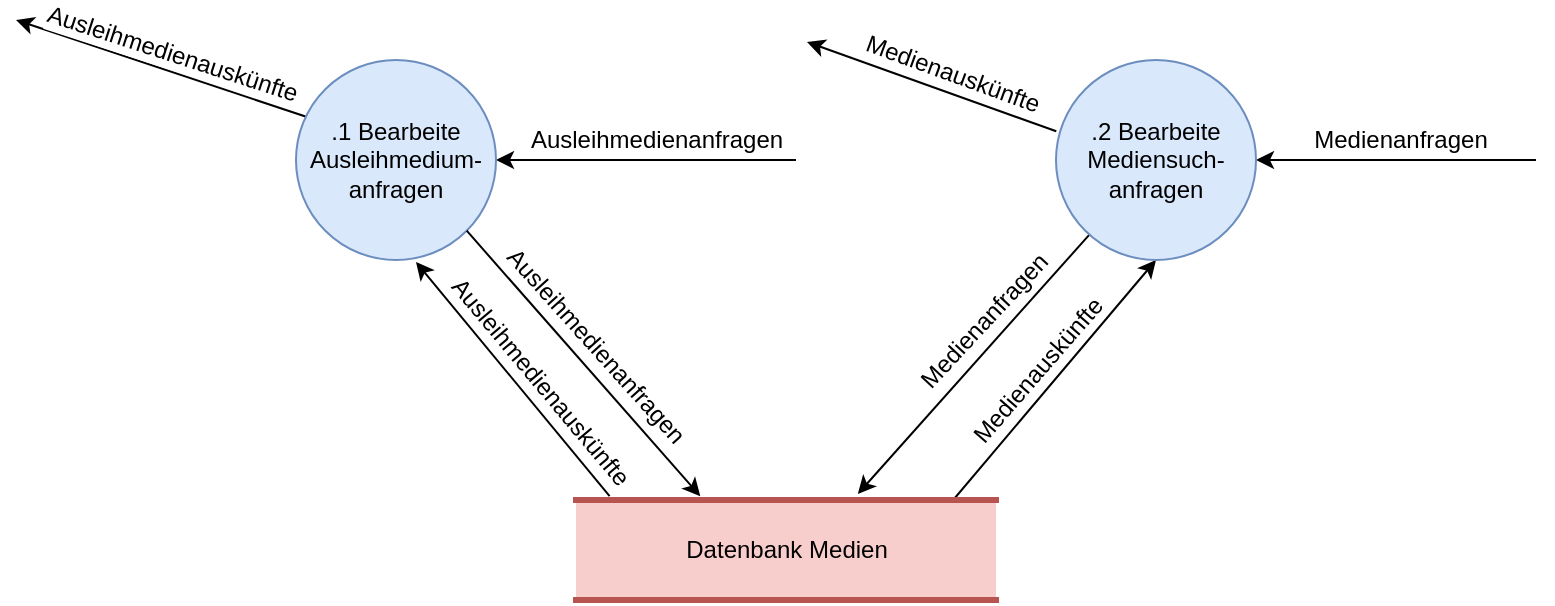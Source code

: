 <mxfile version="12.3.5" type="device" pages="1"><diagram id="ebQgO0iJsv2PKL3WJmP-" name="Page-1"><mxGraphModel dx="2062" dy="1105" grid="1" gridSize="10" guides="1" tooltips="1" connect="1" arrows="1" fold="1" page="1" pageScale="1" pageWidth="1169" pageHeight="827" math="0" shadow="0"><root><mxCell id="0"/><mxCell id="1" parent="0"/><mxCell id="uXL96VPtjtoFxk2KlPK2-8" style="edgeStyle=none;rounded=0;orthogonalLoop=1;jettySize=auto;html=1;exitX=0.886;exitY=0.06;exitDx=0;exitDy=0;entryX=0.5;entryY=1;entryDx=0;entryDy=0;startArrow=none;startFill=0;exitPerimeter=0;" parent="1" source="uXL96VPtjtoFxk2KlPK2-10" target="uXL96VPtjtoFxk2KlPK2-21" edge="1"><mxGeometry relative="1" as="geometry"/></mxCell><mxCell id="uXL96VPtjtoFxk2KlPK2-9" value="Medienauskünfte" style="text;html=1;align=center;verticalAlign=middle;resizable=0;points=[];;labelBackgroundColor=#ffffff;rotation=311;" parent="uXL96VPtjtoFxk2KlPK2-8" vertex="1" connectable="0"><mxGeometry x="-0.441" y="-2" relative="1" as="geometry"><mxPoint x="14.5" y="-34.5" as="offset"/></mxGeometry></mxCell><mxCell id="uXL96VPtjtoFxk2KlPK2-10" value="Datenbank Medien" style="html=1;dashed=0;whitespace=wrap;shape=partialRectangle;right=0;left=0;fillColor=#f8cecc;strokeColor=#b85450;strokeWidth=3;" parent="1" vertex="1"><mxGeometry x="490" y="400" width="210" height="50" as="geometry"/></mxCell><mxCell id="uXL96VPtjtoFxk2KlPK2-11" style="edgeStyle=none;rounded=0;orthogonalLoop=1;jettySize=auto;html=1;entryX=0.671;entryY=-0.06;entryDx=0;entryDy=0;entryPerimeter=0;" parent="1" source="uXL96VPtjtoFxk2KlPK2-21" target="uXL96VPtjtoFxk2KlPK2-10" edge="1"><mxGeometry relative="1" as="geometry"/></mxCell><mxCell id="uXL96VPtjtoFxk2KlPK2-12" value="Medienanfragen" style="text;html=1;align=center;verticalAlign=middle;resizable=0;points=[];;labelBackgroundColor=#ffffff;rotation=313;" parent="uXL96VPtjtoFxk2KlPK2-11" vertex="1" connectable="0"><mxGeometry x="-0.3" y="1" relative="1" as="geometry"><mxPoint x="-13.5" y="-2.5" as="offset"/></mxGeometry></mxCell><mxCell id="uXL96VPtjtoFxk2KlPK2-13" style="edgeStyle=none;rounded=0;orthogonalLoop=1;jettySize=auto;html=1;exitX=1;exitY=0.5;exitDx=0;exitDy=0;startArrow=classic;startFill=1;endArrow=none;endFill=0;" parent="1" source="uXL96VPtjtoFxk2KlPK2-21" edge="1"><mxGeometry relative="1" as="geometry"><mxPoint x="970" y="230" as="targetPoint"/></mxGeometry></mxCell><mxCell id="uXL96VPtjtoFxk2KlPK2-14" value="Medienanfragen" style="text;html=1;align=center;verticalAlign=middle;resizable=0;points=[];;labelBackgroundColor=#ffffff;" parent="uXL96VPtjtoFxk2KlPK2-13" vertex="1" connectable="0"><mxGeometry x="-0.274" y="-1" relative="1" as="geometry"><mxPoint x="21" y="-11" as="offset"/></mxGeometry></mxCell><mxCell id="uXL96VPtjtoFxk2KlPK2-15" style="edgeStyle=none;rounded=0;orthogonalLoop=1;jettySize=auto;html=1;exitX=1;exitY=0.5;exitDx=0;exitDy=0;startArrow=classic;startFill=1;endArrow=none;endFill=0;" parent="1" source="uXL96VPtjtoFxk2KlPK2-22" edge="1"><mxGeometry relative="1" as="geometry"><mxPoint x="600" y="230" as="targetPoint"/><mxPoint x="445.355" y="245.355" as="sourcePoint"/></mxGeometry></mxCell><mxCell id="uXL96VPtjtoFxk2KlPK2-16" value="Ausleihmedienanfragen" style="text;html=1;align=center;verticalAlign=middle;resizable=0;points=[];;labelBackgroundColor=#ffffff;rotation=0;" parent="uXL96VPtjtoFxk2KlPK2-15" vertex="1" connectable="0"><mxGeometry x="-0.356" y="-1" relative="1" as="geometry"><mxPoint x="31.5" y="-11" as="offset"/></mxGeometry></mxCell><mxCell id="uXL96VPtjtoFxk2KlPK2-17" style="edgeStyle=none;rounded=0;orthogonalLoop=1;jettySize=auto;html=1;exitX=0;exitY=0;exitDx=0;exitDy=0;startArrow=none;startFill=0;endArrow=classic;endFill=1;" parent="1" edge="1"><mxGeometry relative="1" as="geometry"><mxPoint x="605.5" y="171" as="targetPoint"/><mxPoint x="730.145" y="215.645" as="sourcePoint"/></mxGeometry></mxCell><mxCell id="uXL96VPtjtoFxk2KlPK2-18" value="Medienauskünfte" style="text;html=1;align=center;verticalAlign=middle;resizable=0;points=[];;labelBackgroundColor=#ffffff;rotation=20;" parent="uXL96VPtjtoFxk2KlPK2-17" vertex="1" connectable="0"><mxGeometry x="-0.53" y="-1" relative="1" as="geometry"><mxPoint x="-23" y="-17.5" as="offset"/></mxGeometry></mxCell><mxCell id="uXL96VPtjtoFxk2KlPK2-19" style="edgeStyle=none;rounded=0;orthogonalLoop=1;jettySize=auto;html=1;exitX=0;exitY=0.5;exitDx=0;exitDy=0;startArrow=none;startFill=0;endArrow=classic;endFill=1;" parent="1" edge="1"><mxGeometry relative="1" as="geometry"><mxPoint x="210" y="160" as="targetPoint"/><mxPoint x="360" y="210" as="sourcePoint"/></mxGeometry></mxCell><mxCell id="uXL96VPtjtoFxk2KlPK2-20" value="Ausleihmedienauskünfte" style="text;html=1;align=center;verticalAlign=middle;resizable=0;points=[];;labelBackgroundColor=#ffffff;rotation=18;" parent="uXL96VPtjtoFxk2KlPK2-19" vertex="1" connectable="0"><mxGeometry x="0.42" y="3" relative="1" as="geometry"><mxPoint x="36" y="-1" as="offset"/></mxGeometry></mxCell><mxCell id="uXL96VPtjtoFxk2KlPK2-21" value=".2 Bearbeite Mediensuch-&lt;br&gt;anfragen" style="ellipse;whiteSpace=wrap;html=1;aspect=fixed;fillColor=#dae8fc;strokeColor=#6c8ebf;strokeWidth=1;" parent="1" vertex="1"><mxGeometry x="730" y="180" width="100" height="100" as="geometry"/></mxCell><mxCell id="uXL96VPtjtoFxk2KlPK2-22" value=".1 Bearbeite Ausleihmedium-anfragen&lt;br&gt;" style="ellipse;whiteSpace=wrap;html=1;aspect=fixed;fillColor=#dae8fc;strokeColor=#6c8ebf;strokeWidth=1;" parent="1" vertex="1"><mxGeometry x="350" y="180" width="100" height="100" as="geometry"/></mxCell><mxCell id="uXL96VPtjtoFxk2KlPK2-23" style="edgeStyle=none;rounded=0;orthogonalLoop=1;jettySize=auto;html=1;entryX=0.296;entryY=-0.038;entryDx=0;entryDy=0;entryPerimeter=0;exitX=1;exitY=1;exitDx=0;exitDy=0;" parent="1" source="uXL96VPtjtoFxk2KlPK2-22" target="uXL96VPtjtoFxk2KlPK2-10" edge="1"><mxGeometry relative="1" as="geometry"><mxPoint x="640.407" y="268.116" as="sourcePoint"/><mxPoint x="526.91" y="380" as="targetPoint"/></mxGeometry></mxCell><mxCell id="uXL96VPtjtoFxk2KlPK2-24" value="Ausleihmedienanfragen" style="text;html=1;align=center;verticalAlign=middle;resizable=0;points=[];;labelBackgroundColor=#ffffff;rotation=48;" parent="uXL96VPtjtoFxk2KlPK2-23" vertex="1" connectable="0"><mxGeometry x="-0.3" y="1" relative="1" as="geometry"><mxPoint x="23" y="11" as="offset"/></mxGeometry></mxCell><mxCell id="uXL96VPtjtoFxk2KlPK2-25" style="edgeStyle=none;rounded=0;orthogonalLoop=1;jettySize=auto;html=1;exitX=0.08;exitY=-0.038;exitDx=0;exitDy=0;startArrow=none;startFill=0;exitPerimeter=0;" parent="1" source="uXL96VPtjtoFxk2KlPK2-10" edge="1"><mxGeometry relative="1" as="geometry"><mxPoint x="340.06" y="423" as="sourcePoint"/><mxPoint x="410" y="281" as="targetPoint"/></mxGeometry></mxCell><mxCell id="uXL96VPtjtoFxk2KlPK2-26" value="Ausleihmedienauskünfte" style="text;html=1;align=center;verticalAlign=middle;resizable=0;points=[];;labelBackgroundColor=#ffffff;rotation=50;" parent="uXL96VPtjtoFxk2KlPK2-25" vertex="1" connectable="0"><mxGeometry x="-0.441" y="-2" relative="1" as="geometry"><mxPoint x="-9" y="-23.5" as="offset"/></mxGeometry></mxCell></root></mxGraphModel></diagram></mxfile>